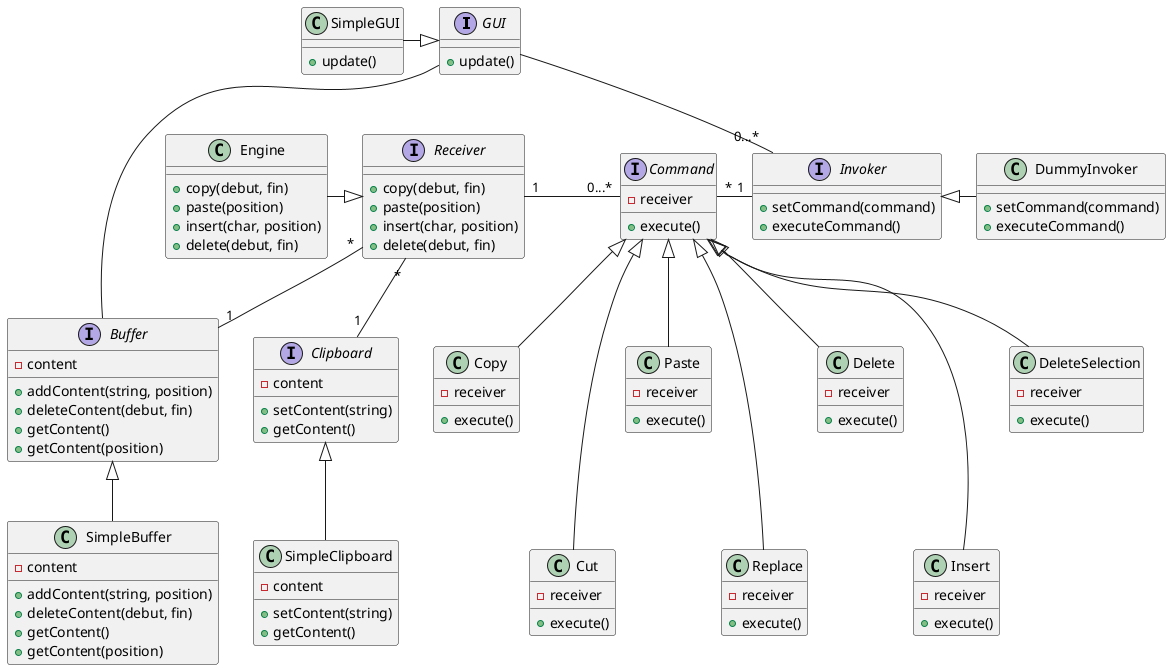 @startuml
'https://plantuml.com/class-diagram

interface GUI {
    + update()
}

interface Invoker {
    + setCommand(command)
    + executeCommand()
}

interface Command {
    - receiver
    + execute()
}

interface Receiver {
    + copy(debut, fin)
    + paste(position)
    + insert(char, position)
    + delete(debut, fin)
}

interface Clipboard {
    - content
    + setContent(string)
    + getContent()
}

interface Buffer {
    - content
    + addContent(string, position)
    + deleteContent(debut, fin)
    + getContent()
    + getContent(position)
}

class SimpleGUI {
    + update()
}

class Engine {
    + copy(debut, fin)
    + paste(position)
    + insert(char, position)
    + delete(debut, fin)
}


class Copy {
    - receiver
    + execute()
}

class Cut {
    - receiver
    + execute()
}

class Paste {
    - receiver
    + execute()
}

class Replace {
    - receiver
    + execute()
}

class Delete {
    - receiver
    + execute()
}

class Insert {
    - receiver
    + execute()
}

class DeleteSelection {
    - receiver
    + execute()
}

class SimpleBuffer {
    - content
    + addContent(string, position)
    + deleteContent(debut, fin)
    + getContent()
    + getContent(position)
}

class SimpleClipboard {
    - content
    + setContent(string)
    + getContent()
}

class DummyInvoker {
    + setCommand(command)
    + executeCommand()
}


GUI --- Buffer
GUI --"0...*" Invoker

Receiver "1"-"0...*" Command
Receiver "*"-down-"1" Buffer
Receiver "*"--down"1" Clipboard

SimpleGUI -right|> GUI

Engine -right-|> Receiver

Invoker "1"--left"*" Command


Copy -up-|> Command
Paste -up-|> Command
Replace --up-|> Command
Delete -up-|> Command
Cut --up-|> Command
Insert -up--|> Command
DeleteSelection -up-|> Command

SimpleBuffer -up-|> Buffer
SimpleClipboard -up-|> Clipboard

DummyInvoker -left|> Invoker


@enduml